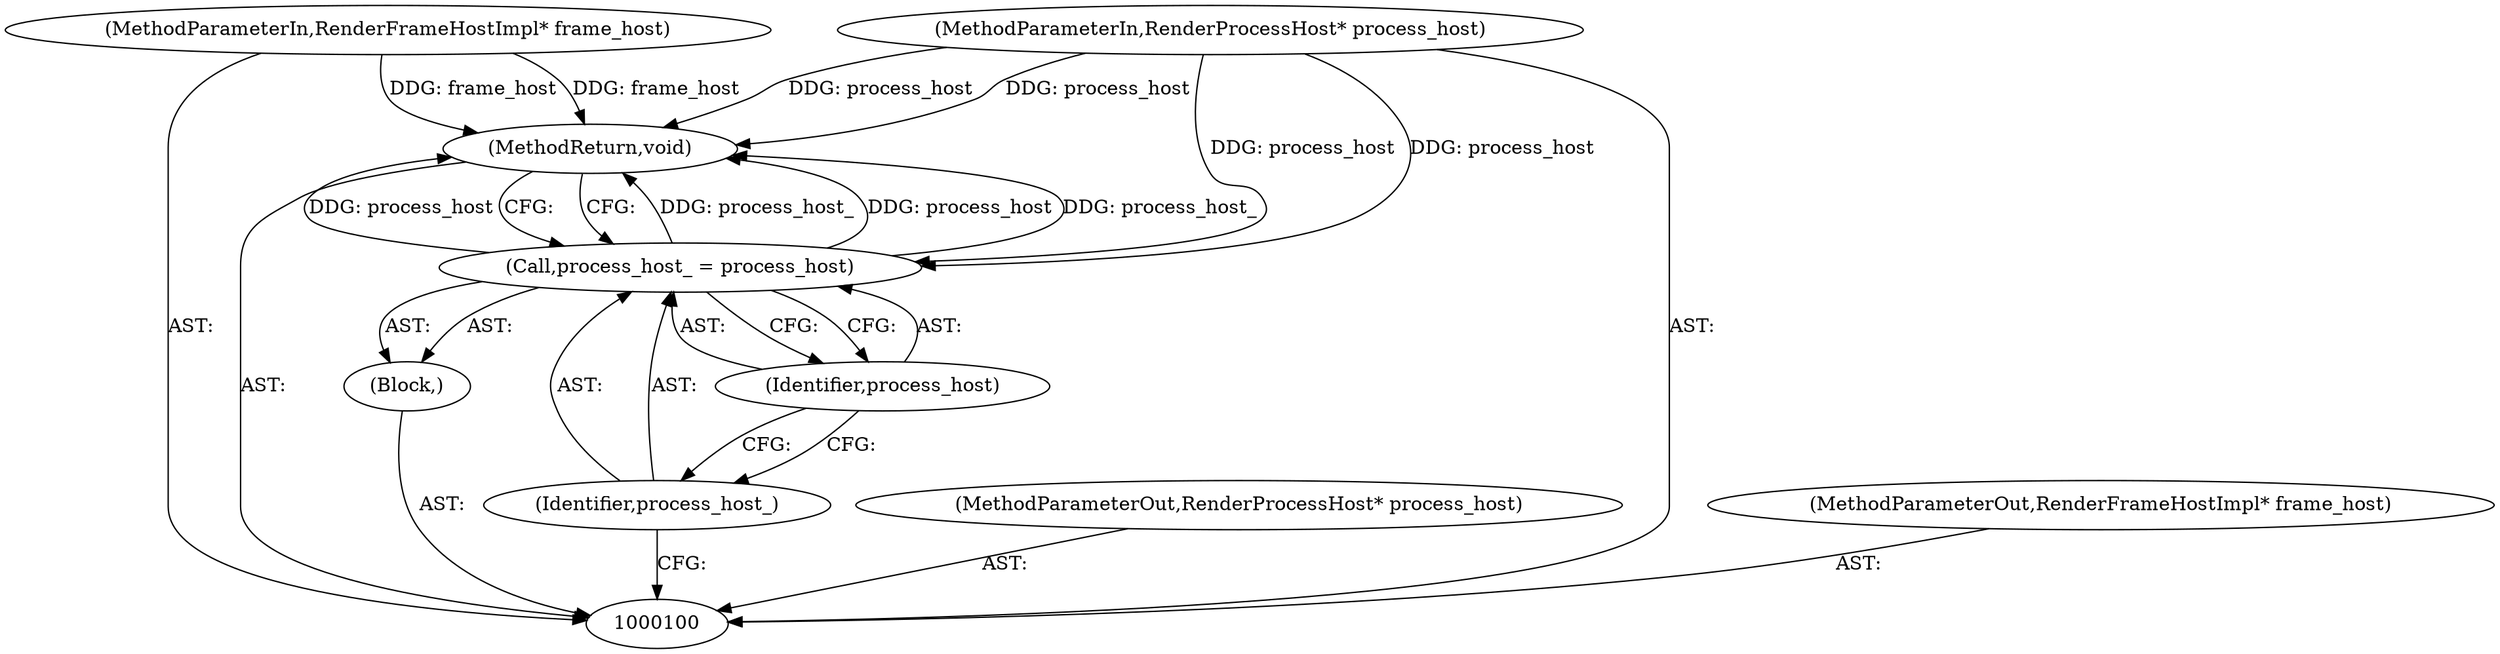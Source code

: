 digraph "1_Chrome_3c8e4852477d5b1e2da877808c998dc57db9460f_10" {
"1000107" [label="(MethodReturn,void)"];
"1000101" [label="(MethodParameterIn,RenderProcessHost* process_host)"];
"1000118" [label="(MethodParameterOut,RenderProcessHost* process_host)"];
"1000102" [label="(MethodParameterIn,RenderFrameHostImpl* frame_host)"];
"1000119" [label="(MethodParameterOut,RenderFrameHostImpl* frame_host)"];
"1000103" [label="(Block,)"];
"1000106" [label="(Identifier,process_host)"];
"1000104" [label="(Call,process_host_ = process_host)"];
"1000105" [label="(Identifier,process_host_)"];
"1000107" -> "1000100"  [label="AST: "];
"1000107" -> "1000104"  [label="CFG: "];
"1000104" -> "1000107"  [label="DDG: process_host_"];
"1000104" -> "1000107"  [label="DDG: process_host"];
"1000102" -> "1000107"  [label="DDG: frame_host"];
"1000101" -> "1000107"  [label="DDG: process_host"];
"1000101" -> "1000100"  [label="AST: "];
"1000101" -> "1000107"  [label="DDG: process_host"];
"1000101" -> "1000104"  [label="DDG: process_host"];
"1000118" -> "1000100"  [label="AST: "];
"1000102" -> "1000100"  [label="AST: "];
"1000102" -> "1000107"  [label="DDG: frame_host"];
"1000119" -> "1000100"  [label="AST: "];
"1000103" -> "1000100"  [label="AST: "];
"1000104" -> "1000103"  [label="AST: "];
"1000106" -> "1000104"  [label="AST: "];
"1000106" -> "1000105"  [label="CFG: "];
"1000104" -> "1000106"  [label="CFG: "];
"1000104" -> "1000103"  [label="AST: "];
"1000104" -> "1000106"  [label="CFG: "];
"1000105" -> "1000104"  [label="AST: "];
"1000106" -> "1000104"  [label="AST: "];
"1000107" -> "1000104"  [label="CFG: "];
"1000104" -> "1000107"  [label="DDG: process_host_"];
"1000104" -> "1000107"  [label="DDG: process_host"];
"1000101" -> "1000104"  [label="DDG: process_host"];
"1000105" -> "1000104"  [label="AST: "];
"1000105" -> "1000100"  [label="CFG: "];
"1000106" -> "1000105"  [label="CFG: "];
}
